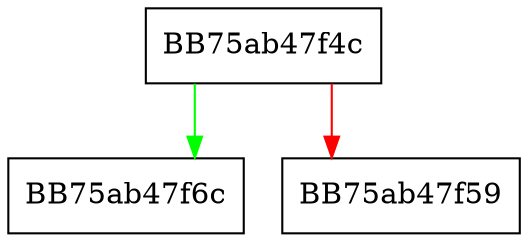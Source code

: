 digraph push_back {
  node [shape="box"];
  graph [splines=ortho];
  BB75ab47f4c -> BB75ab47f6c [color="green"];
  BB75ab47f4c -> BB75ab47f59 [color="red"];
}